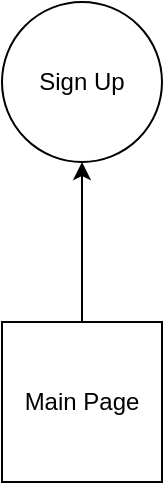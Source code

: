 <mxfile version="22.1.5" type="github">
  <diagram id="C5RBs43oDa-KdzZeNtuy" name="Page-1">
    <mxGraphModel dx="794" dy="492" grid="1" gridSize="10" guides="1" tooltips="1" connect="1" arrows="1" fold="1" page="1" pageScale="1" pageWidth="827" pageHeight="1169" math="0" shadow="0">
      <root>
        <mxCell id="WIyWlLk6GJQsqaUBKTNV-0" />
        <mxCell id="WIyWlLk6GJQsqaUBKTNV-1" parent="WIyWlLk6GJQsqaUBKTNV-0" />
        <mxCell id="skst_PNmFuPNsL0V_kpi-4" value="" style="edgeStyle=orthogonalEdgeStyle;rounded=0;orthogonalLoop=1;jettySize=auto;html=1;" edge="1" parent="WIyWlLk6GJQsqaUBKTNV-1" source="skst_PNmFuPNsL0V_kpi-0" target="skst_PNmFuPNsL0V_kpi-3">
          <mxGeometry relative="1" as="geometry" />
        </mxCell>
        <mxCell id="skst_PNmFuPNsL0V_kpi-0" value="Main Page" style="whiteSpace=wrap;html=1;aspect=fixed;" vertex="1" parent="WIyWlLk6GJQsqaUBKTNV-1">
          <mxGeometry y="210" width="80" height="80" as="geometry" />
        </mxCell>
        <mxCell id="skst_PNmFuPNsL0V_kpi-3" value="Sign Up" style="ellipse;whiteSpace=wrap;html=1;" vertex="1" parent="WIyWlLk6GJQsqaUBKTNV-1">
          <mxGeometry y="50" width="80" height="80" as="geometry" />
        </mxCell>
      </root>
    </mxGraphModel>
  </diagram>
</mxfile>
